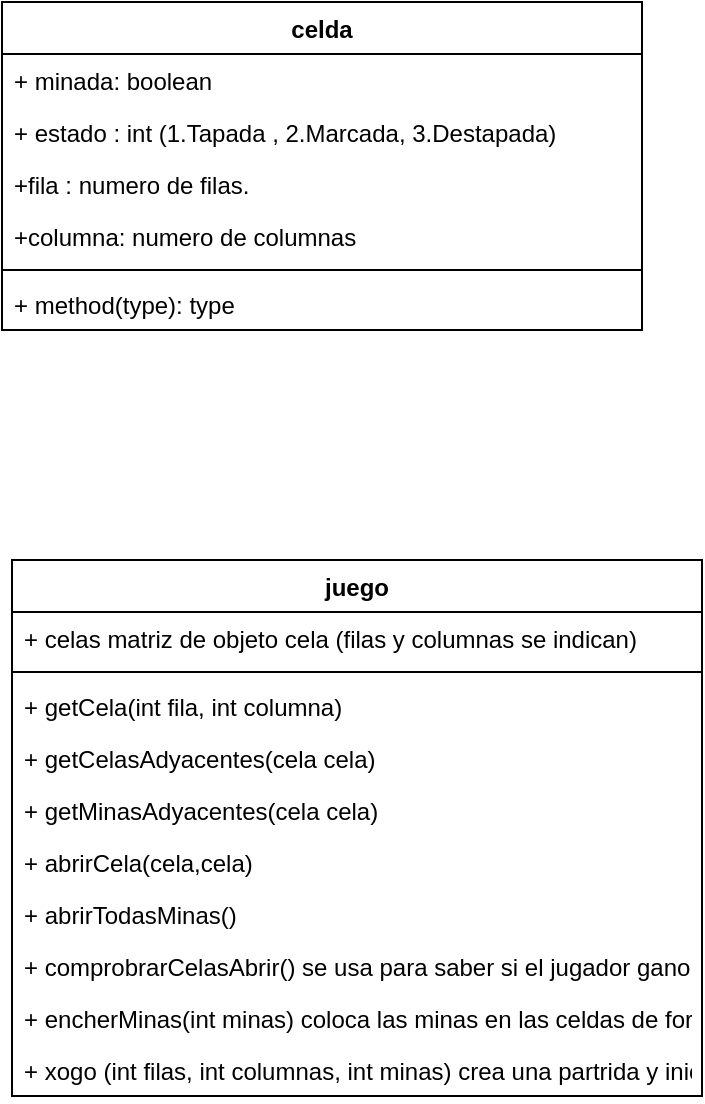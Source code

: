 <mxfile version="20.3.0" type="device"><diagram id="68EN9OxDHAgrVU0u776p" name="Página-1"><mxGraphModel dx="782" dy="809" grid="1" gridSize="10" guides="1" tooltips="1" connect="1" arrows="1" fold="1" page="1" pageScale="1" pageWidth="827" pageHeight="1169" math="0" shadow="0"><root><mxCell id="0"/><mxCell id="1" parent="0"/><mxCell id="liO62kv0L-Tu1qieG0Xd-1" value="celda" style="swimlane;fontStyle=1;align=center;verticalAlign=top;childLayout=stackLayout;horizontal=1;startSize=26;horizontalStack=0;resizeParent=1;resizeParentMax=0;resizeLast=0;collapsible=1;marginBottom=0;" vertex="1" parent="1"><mxGeometry x="100" y="151" width="320" height="164" as="geometry"/></mxCell><mxCell id="liO62kv0L-Tu1qieG0Xd-2" value="+ minada: boolean   &#10;" style="text;strokeColor=none;fillColor=none;align=left;verticalAlign=top;spacingLeft=4;spacingRight=4;overflow=hidden;rotatable=0;points=[[0,0.5],[1,0.5]];portConstraint=eastwest;" vertex="1" parent="liO62kv0L-Tu1qieG0Xd-1"><mxGeometry y="26" width="320" height="26" as="geometry"/></mxCell><mxCell id="liO62kv0L-Tu1qieG0Xd-5" value="+ estado : int (1.Tapada , 2.Marcada, 3.Destapada)    &#10;" style="text;strokeColor=none;fillColor=none;align=left;verticalAlign=top;spacingLeft=4;spacingRight=4;overflow=hidden;rotatable=0;points=[[0,0.5],[1,0.5]];portConstraint=eastwest;" vertex="1" parent="liO62kv0L-Tu1qieG0Xd-1"><mxGeometry y="52" width="320" height="26" as="geometry"/></mxCell><mxCell id="liO62kv0L-Tu1qieG0Xd-7" value="+fila : numero de filas." style="text;strokeColor=none;fillColor=none;align=left;verticalAlign=top;spacingLeft=4;spacingRight=4;overflow=hidden;rotatable=0;points=[[0,0.5],[1,0.5]];portConstraint=eastwest;" vertex="1" parent="liO62kv0L-Tu1qieG0Xd-1"><mxGeometry y="78" width="320" height="26" as="geometry"/></mxCell><mxCell id="liO62kv0L-Tu1qieG0Xd-8" value="+columna: numero de columnas" style="text;strokeColor=none;fillColor=none;align=left;verticalAlign=top;spacingLeft=4;spacingRight=4;overflow=hidden;rotatable=0;points=[[0,0.5],[1,0.5]];portConstraint=eastwest;" vertex="1" parent="liO62kv0L-Tu1qieG0Xd-1"><mxGeometry y="104" width="320" height="26" as="geometry"/></mxCell><mxCell id="liO62kv0L-Tu1qieG0Xd-3" value="" style="line;strokeWidth=1;fillColor=none;align=left;verticalAlign=middle;spacingTop=-1;spacingLeft=3;spacingRight=3;rotatable=0;labelPosition=right;points=[];portConstraint=eastwest;strokeColor=inherit;" vertex="1" parent="liO62kv0L-Tu1qieG0Xd-1"><mxGeometry y="130" width="320" height="8" as="geometry"/></mxCell><mxCell id="liO62kv0L-Tu1qieG0Xd-4" value="+ method(type): type" style="text;strokeColor=none;fillColor=none;align=left;verticalAlign=top;spacingLeft=4;spacingRight=4;overflow=hidden;rotatable=0;points=[[0,0.5],[1,0.5]];portConstraint=eastwest;" vertex="1" parent="liO62kv0L-Tu1qieG0Xd-1"><mxGeometry y="138" width="320" height="26" as="geometry"/></mxCell><mxCell id="liO62kv0L-Tu1qieG0Xd-9" value="juego" style="swimlane;fontStyle=1;align=center;verticalAlign=top;childLayout=stackLayout;horizontal=1;startSize=26;horizontalStack=0;resizeParent=1;resizeParentMax=0;resizeLast=0;collapsible=1;marginBottom=0;" vertex="1" parent="1"><mxGeometry x="105" y="430" width="345" height="268" as="geometry"/></mxCell><mxCell id="liO62kv0L-Tu1qieG0Xd-10" value="+ celas matriz de objeto cela (filas y columnas se indican)" style="text;strokeColor=none;fillColor=none;align=left;verticalAlign=top;spacingLeft=4;spacingRight=4;overflow=hidden;rotatable=0;points=[[0,0.5],[1,0.5]];portConstraint=eastwest;" vertex="1" parent="liO62kv0L-Tu1qieG0Xd-9"><mxGeometry y="26" width="345" height="26" as="geometry"/></mxCell><mxCell id="liO62kv0L-Tu1qieG0Xd-11" value="" style="line;strokeWidth=1;fillColor=none;align=left;verticalAlign=middle;spacingTop=-1;spacingLeft=3;spacingRight=3;rotatable=0;labelPosition=right;points=[];portConstraint=eastwest;strokeColor=inherit;" vertex="1" parent="liO62kv0L-Tu1qieG0Xd-9"><mxGeometry y="52" width="345" height="8" as="geometry"/></mxCell><mxCell id="liO62kv0L-Tu1qieG0Xd-12" value="+ getCela(int fila, int columna)" style="text;strokeColor=none;fillColor=none;align=left;verticalAlign=top;spacingLeft=4;spacingRight=4;overflow=hidden;rotatable=0;points=[[0,0.5],[1,0.5]];portConstraint=eastwest;" vertex="1" parent="liO62kv0L-Tu1qieG0Xd-9"><mxGeometry y="60" width="345" height="26" as="geometry"/></mxCell><mxCell id="liO62kv0L-Tu1qieG0Xd-13" value="+ getCelasAdyacentes(cela cela)" style="text;strokeColor=none;fillColor=none;align=left;verticalAlign=top;spacingLeft=4;spacingRight=4;overflow=hidden;rotatable=0;points=[[0,0.5],[1,0.5]];portConstraint=eastwest;" vertex="1" parent="liO62kv0L-Tu1qieG0Xd-9"><mxGeometry y="86" width="345" height="26" as="geometry"/></mxCell><mxCell id="liO62kv0L-Tu1qieG0Xd-14" value="+ getMinasAdyacentes(cela cela)" style="text;strokeColor=none;fillColor=none;align=left;verticalAlign=top;spacingLeft=4;spacingRight=4;overflow=hidden;rotatable=0;points=[[0,0.5],[1,0.5]];portConstraint=eastwest;" vertex="1" parent="liO62kv0L-Tu1qieG0Xd-9"><mxGeometry y="112" width="345" height="26" as="geometry"/></mxCell><mxCell id="liO62kv0L-Tu1qieG0Xd-15" value="+ abrirCela(cela,cela)" style="text;strokeColor=none;fillColor=none;align=left;verticalAlign=top;spacingLeft=4;spacingRight=4;overflow=hidden;rotatable=0;points=[[0,0.5],[1,0.5]];portConstraint=eastwest;" vertex="1" parent="liO62kv0L-Tu1qieG0Xd-9"><mxGeometry y="138" width="345" height="26" as="geometry"/></mxCell><mxCell id="liO62kv0L-Tu1qieG0Xd-16" value="+ abrirTodasMinas()" style="text;strokeColor=none;fillColor=none;align=left;verticalAlign=top;spacingLeft=4;spacingRight=4;overflow=hidden;rotatable=0;points=[[0,0.5],[1,0.5]];portConstraint=eastwest;" vertex="1" parent="liO62kv0L-Tu1qieG0Xd-9"><mxGeometry y="164" width="345" height="26" as="geometry"/></mxCell><mxCell id="liO62kv0L-Tu1qieG0Xd-17" value="+ comprobrarCelasAbrir() se usa para saber si el jugador gano la partida" style="text;strokeColor=none;fillColor=none;align=left;verticalAlign=top;spacingLeft=4;spacingRight=4;overflow=hidden;rotatable=0;points=[[0,0.5],[1,0.5]];portConstraint=eastwest;" vertex="1" parent="liO62kv0L-Tu1qieG0Xd-9"><mxGeometry y="190" width="345" height="26" as="geometry"/></mxCell><mxCell id="liO62kv0L-Tu1qieG0Xd-19" value="+ encherMinas(int minas) coloca las minas en las celdas de forma aleatoria" style="text;strokeColor=none;fillColor=none;align=left;verticalAlign=top;spacingLeft=4;spacingRight=4;overflow=hidden;rotatable=0;points=[[0,0.5],[1,0.5]];portConstraint=eastwest;" vertex="1" parent="liO62kv0L-Tu1qieG0Xd-9"><mxGeometry y="216" width="345" height="26" as="geometry"/></mxCell><mxCell id="liO62kv0L-Tu1qieG0Xd-20" value="+ xogo (int filas, int columnas, int minas) crea una partrida y iniciará la matriz" style="text;strokeColor=none;fillColor=none;align=left;verticalAlign=top;spacingLeft=4;spacingRight=4;overflow=hidden;rotatable=0;points=[[0,0.5],[1,0.5]];portConstraint=eastwest;" vertex="1" parent="liO62kv0L-Tu1qieG0Xd-9"><mxGeometry y="242" width="345" height="26" as="geometry"/></mxCell></root></mxGraphModel></diagram></mxfile>